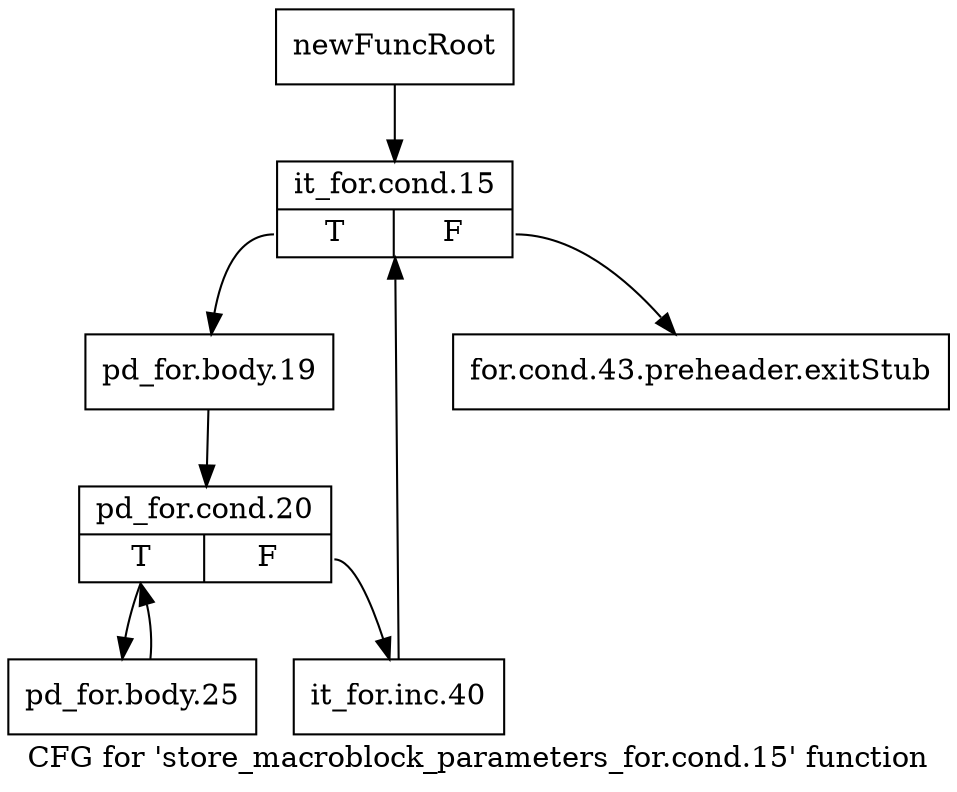 digraph "CFG for 'store_macroblock_parameters_for.cond.15' function" {
	label="CFG for 'store_macroblock_parameters_for.cond.15' function";

	Node0x2c18410 [shape=record,label="{newFuncRoot}"];
	Node0x2c18410 -> Node0x2c184b0;
	Node0x2c18460 [shape=record,label="{for.cond.43.preheader.exitStub}"];
	Node0x2c184b0 [shape=record,label="{it_for.cond.15|{<s0>T|<s1>F}}"];
	Node0x2c184b0:s0 -> Node0x2c18500;
	Node0x2c184b0:s1 -> Node0x2c18460;
	Node0x2c18500 [shape=record,label="{pd_for.body.19}"];
	Node0x2c18500 -> Node0x2c18550;
	Node0x2c18550 [shape=record,label="{pd_for.cond.20|{<s0>T|<s1>F}}"];
	Node0x2c18550:s0 -> Node0x2c185f0;
	Node0x2c18550:s1 -> Node0x2c185a0;
	Node0x2c185a0 [shape=record,label="{it_for.inc.40}"];
	Node0x2c185a0 -> Node0x2c184b0;
	Node0x2c185f0 [shape=record,label="{pd_for.body.25}"];
	Node0x2c185f0 -> Node0x2c18550;
}
